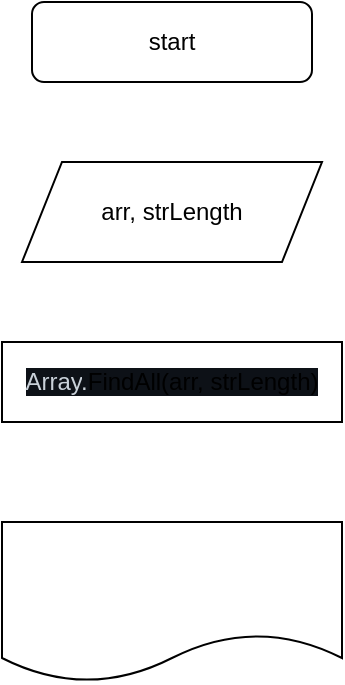 <mxfile>
    <diagram id="eFyRUpc9CRtNJ-OtX8Fz" name="Страница 1">
        <mxGraphModel dx="839" dy="388" grid="1" gridSize="10" guides="1" tooltips="1" connect="1" arrows="1" fold="1" page="1" pageScale="1" pageWidth="827" pageHeight="1169" math="0" shadow="0">
            <root>
                <mxCell id="0"/>
                <mxCell id="1" parent="0"/>
                <mxCell id="2" value="start" style="rounded=1;whiteSpace=wrap;html=1;" parent="1" vertex="1">
                    <mxGeometry x="280" y="20" width="140" height="40" as="geometry"/>
                </mxCell>
                <mxCell id="3" value="arr, strLength" style="shape=parallelogram;perimeter=parallelogramPerimeter;whiteSpace=wrap;html=1;fixedSize=1;" parent="1" vertex="1">
                    <mxGeometry x="275" y="100" width="150" height="50" as="geometry"/>
                </mxCell>
                <mxCell id="4" value="&lt;span class=&quot;pl-smi&quot; style=&quot;box-sizing: border-box ; color: rgb(201 , 209 , 217) ; font-family: , , &amp;#34;sf mono&amp;#34; , &amp;#34;menlo&amp;#34; , &amp;#34;consolas&amp;#34; , &amp;#34;liberation mono&amp;#34; , monospace ; background-color: rgb(13 , 17 , 23)&quot;&gt;Array&lt;/span&gt;&lt;span style=&quot;color: rgb(201 , 209 , 217) ; font-family: , , &amp;#34;sf mono&amp;#34; , &amp;#34;menlo&amp;#34; , &amp;#34;consolas&amp;#34; , &amp;#34;liberation mono&amp;#34; , monospace ; background-color: rgb(13 , 17 , 23)&quot;&gt;.&lt;/span&gt;&lt;span class=&quot;pl-en&quot; style=&quot;box-sizing: border-box ; font-family: , , &amp;#34;sf mono&amp;#34; , &amp;#34;menlo&amp;#34; , &amp;#34;consolas&amp;#34; , &amp;#34;liberation mono&amp;#34; , monospace ; background-color: rgb(13 , 17 , 23)&quot;&gt;FindAll(arr, strLength)&lt;/span&gt;" style="rounded=0;whiteSpace=wrap;html=1;" vertex="1" parent="1">
                    <mxGeometry x="265" y="190" width="170" height="40" as="geometry"/>
                </mxCell>
                <mxCell id="5" value="" style="shape=document;whiteSpace=wrap;html=1;boundedLbl=1;" vertex="1" parent="1">
                    <mxGeometry x="265" y="280" width="170" height="80" as="geometry"/>
                </mxCell>
            </root>
        </mxGraphModel>
    </diagram>
</mxfile>